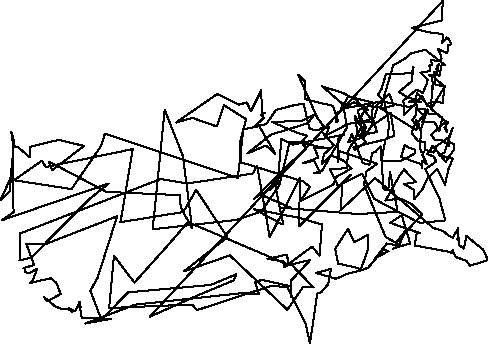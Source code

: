 unitsize(0.001cm);
draw((7810,6053)--(7798,5709));
draw((7798,5709)--(7264,5575));
draw((7264,5575)--(7324,5560));
draw((7324,5560)--(7547,5503));
draw((7547,5503)--(7744,5476));
draw((7744,5476)--(7821,5457));
draw((7821,5457)--(7802,5317));
draw((7802,5317)--(7848,5358));
draw((7848,5358)--(7874,5405));
draw((7874,5405)--(7883,5408));
draw((7883,5408)--(7927,5365));
draw((7927,5365)--(7962,5287));
draw((7962,5287)--(7913,5280));
draw((7913,5280)--(7890,5130));
draw((7890,5130)--(7724,5210));
draw((7724,5210)--(7759,5143));
draw((7759,5143)--(7790,5038));
draw((7790,5038)--(7772,4989));
draw((7772,4989)--(7606,5009));
draw((7606,5009)--(7622,4917));
draw((7622,4917)--(7576,4915));
draw((7576,4915)--(7583,4813));
draw((7583,4813)--(7417,4788));
draw((7417,4788)--(7547,4664));
draw((7547,4664)--(7520,4572));
draw((7520,4572)--(7458,4428));
draw((7458,4428)--(7399,4467));
draw((7399,4467)--(7338,4481));
draw((7338,4481)--(7111,4288));
draw((7111,4288)--(7128,4215));
draw((7128,4215)--(7124,4039));
draw((7124,4039)--(7360,4275));
draw((7360,4275)--(7443,4375));
draw((7443,4375)--(7542,4198));
draw((7542,4198)--(7534,4227));
draw((7534,4227)--(7554,4236));
draw((7554,4236)--(7613,4275));
draw((7613,4275)--(7698,4279));
draw((7698,4279)--(7817,4252));
draw((7817,4252)--(7832,4542));
draw((7832,4542)--(7674,4579));
draw((7674,4579)--(7679,4581));
draw((7679,4581)--(7654,4795));
draw((7654,4795)--(7752,4721));
draw((7752,4721)--(7777,4869));
draw((7777,4869)--(7783,4912));
draw((7783,4912)--(7846,4923));
draw((7846,4923)--(7503,5191));
draw((7503,5191)--(7254,5129));
draw((7254,5129)--(7142,5032));
draw((7142,5032)--(6937,4917));
draw((6937,4917)--(6713,4154));
draw((6713,4154)--(6947,4209));
draw((6947,4209)--(6911,4296));
draw((6911,4296)--(6868,4418));
draw((6868,4418)--(6607,4173));
draw((6607,4173)--(6524,4207));
draw((6524,4207)--(6312,4126));
draw((6312,4126)--(6376,3819));
draw((6376,3819)--(6327,3745));
draw((6327,3745)--(6148,3413));
draw((6148,3413)--(6113,3101));
draw((6113,3101)--(5821,3086));
draw((5821,3086)--(5963,2789));
draw((5963,2789)--(6387,3008));
draw((6387,3008)--(6597,2563));
draw((6597,2563)--(7315,2181));
draw((7315,2181)--(7418,2139));
draw((7418,2139)--(7856,2181));
draw((7856,2181)--(7753,2564));
draw((7753,2564)--(7503,3086));
draw((7503,3086)--(7695,3220));
draw((7695,3220)--(7657,3301));
draw((7657,3301)--(7533,3358));
draw((7533,3358)--(7582,3396));
draw((7582,3396)--(7633,3499));
draw((7633,3499)--(7861,3216));
draw((7861,3216)--(8001,3418));
draw((8001,3418)--(8013,3523));
draw((8013,3523)--(7906,3580));
draw((7906,3580)--(7919,3496));
draw((7919,3496)--(7803,3598));
draw((7803,3598)--(7667,3608));
draw((7667,3608)--(7603,3690));
draw((7603,3690)--(7844,3902));
draw((7844,3902)--(7909,3912));
draw((7909,3912)--(7841,3818));
draw((7841,3818)--(7879,3743));
draw((7879,3743)--(7872,3922));
draw((7872,3922)--(7705,4065));
draw((7705,4065)--(7562,4058));
draw((7562,4058)--(7541,4141));
draw((7541,4141)--(7423,3776));
draw((7423,3776)--(7271,3948));
draw((7271,3948)--(7344,4046));
draw((7344,4046)--(7349,4219));
draw((7349,4219)--(7216,4180));
draw((7216,4180)--(6740,4282));
draw((6740,4282)--(6123,4167));
draw((6123,4167)--(5685,4546));
draw((5685,4546)--(6058,4426));
draw((6058,4426)--(6237,4332));
draw((6237,4332)--(6304,4294));
draw((6304,4294)--(6537,3982));
draw((6537,3982)--(6602,3920));
draw((6602,3920)--(6426,3656));
draw((6426,3656)--(6140,3558));
draw((6140,3558)--(6207,3700));
draw((6207,3700)--(6360,3301));
draw((6360,3301)--(6402,3190));
draw((6402,3190)--(6518,3165));
draw((6518,3165)--(6570,3371));
draw((6570,3371)--(6623,3389));
draw((6623,3389)--(6713,3488));
draw((6713,3488)--(6766,2732));
draw((6766,2732)--(6848,2712));
draw((6848,2712)--(6881,3029));
draw((6881,3029)--(7015,2333));
draw((7015,2333)--(6686,2312));
draw((6686,2312)--(6307,2295));
draw((6307,2295)--(4973,2406));
draw((4973,2406)--(5117,2409));
draw((5117,2409)--(4584,2643));
draw((4584,2643)--(4476,2555));
draw((4476,2555)--(5400,3461));
draw((5400,3461)--(5315,3557));
draw((5315,3557)--(5417,3673));
draw((5417,3673)--(5207,3742));
draw((5207,3742)--(4806,3914));
draw((4806,3914)--(5336,3943));
draw((5336,3943)--(5543,4042));
draw((5543,4042)--(5427,3894));
draw((5427,3894)--(4780,3694));
draw((4780,3694)--(4364,3362));
draw((4364,3362)--(4694,3502));
draw((4694,3502)--(4857,3359));
draw((4857,3359)--(4574,3843));
draw((4574,3843)--(4293,3788));
draw((4293,3788)--(4196,2929));
draw((4196,2929)--(1851,3710));
draw((1851,3710)--(1784,3494));
draw((1784,3494)--(1263,2734));
draw((1263,2734)--(174,2901));
draw((174,2901)--(10,2537));
draw((10,2537)--(178,2702));
draw((178,2702)--(197,3021));
draw((197,3021)--(250,3578));
draw((250,3578)--(199,3743));
draw((199,3743)--(236,3494));
draw((236,3494)--(317,3476));
draw((317,3476)--(525,3297));
draw((525,3297)--(536,3481));
draw((536,3481)--(952,3583));
draw((952,3583)--(1047,3602));
draw((1047,3602)--(1482,3494));
draw((1482,3494)--(920,3065));
draw((920,3065)--(863,3219));
draw((863,3219)--(1882,2684));
draw((1882,2684)--(3174,2627));
draw((3174,2627)--(3189,2411));
draw((3189,2411)--(3390,2043));
draw((3390,2043)--(3229,3312));
draw((3229,3312)--(2906,4131));
draw((2906,4131)--(2694,2026));
draw((2694,2026)--(4174,2190));
draw((4174,2190)--(4612,2341));
draw((4612,2341)--(4929,2803));
draw((4929,2803)--(5111,3569));
draw((5111,3569)--(5316,3554));
draw((5316,3554)--(5649,3472));
draw((5649,3472)--(5796,3459));
draw((5796,3459)--(5540,3468));
draw((5540,3468)--(5619,3291));
draw((5619,3291)--(5342,3188));
draw((5342,3188)--(5539,3235));
draw((5539,3235)--(5650,3023));
draw((5650,3023)--(5531,3011));
draw((5531,3011)--(5677,3049));
draw((5677,3049)--(6120,3821));
draw((6120,3821)--(6051,4246));
draw((6051,4246)--(6008,4117));
draw((6008,4117)--(6139,4369));
draw((6139,4369)--(6589,4256));
draw((6589,4256)--(6557,4047));
draw((6557,4047)--(6652,3742));
draw((6652,3742)--(6317,3673));
draw((6317,3673)--(6259,4030));
draw((6259,4030)--(6340,3870));
draw((6340,3870)--(6333,3909));
draw((6333,3909)--(6603,3982));
draw((6603,3982)--(6660,4193));
draw((6660,4193)--(7037,3965));
draw((7037,3965)--(7342,3775));
draw((7342,3775)--(7388,3879));
draw((7388,3879)--(7351,3877));
draw((7351,3877)--(7466,4037));
draw((7466,4037)--(7355,4151));
draw((7355,4151)--(7506,4138));
draw((7506,4138)--(7449,3911));
draw((7449,3911)--(7660,3924));
draw((7660,3924)--(7750,3760));
draw((7750,3760)--(7805,3991));
draw((7805,3991)--(7604,4146));
draw((7604,4146)--(7848,4546));
draw((7848,4546)--(7692,4666));
draw((7692,4666)--(7673,4718));
draw((7673,4718)--(7702,4815));
draw((7702,4815)--(7700,4854));
draw((7700,4854)--(7744,4933));
draw((7744,4933)--(7716,4909));
draw((7716,4909)--(7726,4833));
draw((7726,4833)--(7698,4745));
draw((7698,4745)--(7570,4741));
draw((7570,4741)--(7617,4724));
draw((7617,4724)--(7647,4504));
draw((7647,4504)--(7631,4573));
draw((7631,4573)--(7601,4171));
draw((7601,4171)--(7549,4208));
draw((7549,4208)--(7364,4427));
draw((7364,4427)--(7333,4335));
draw((7333,4335)--(7207,4270));
draw((7207,4270)--(7432,4265));
draw((7432,4265)--(7160,4370));
draw((7160,4370)--(7037,4446));
draw((7037,4446)--(7259,4630));
draw((7259,4630)--(7295,4887));
draw((7295,4887)--(7267,4779));
draw((7267,4779)--(6806,4755));
draw((6806,4755)--(6735,4509));
draw((6735,4509)--(6670,4401));
draw((6670,4401)--(6779,4273));
draw((6779,4273)--(6862,3892));
draw((6862,3892)--(6864,3854));
draw((6864,3854)--(6833,3618));
draw((6833,3618)--(6235,3471));
draw((6235,3471)--(6265,3426));
draw((6265,3426)--(6453,3567));
draw((6453,3567)--(6365,3679));
draw((6365,3679)--(6425,3867));
draw((6425,3867)--(6427,3717));
draw((6427,3717)--(6454,3821));
draw((6454,3821)--(6366,4002));
draw((6366,4002)--(6450,4160));
draw((6450,4160)--(6488,4128));
draw((6488,4128)--(6241,4268));
draw((6241,4268)--(5955,4081));
draw((5955,4081)--(5926,3912));
draw((5926,3912)--(5964,3935));
draw((5964,3935)--(5871,4202));
draw((5871,4202)--(5385,4318));
draw((5385,4318)--(5387,4623));
draw((5387,4623)--(5259,4751));
draw((5259,4751)--(5597,3993));
draw((5597,3993)--(5706,3844));
draw((5706,3844)--(5778,3813));
draw((5778,3813)--(5720,3823));
draw((5720,3823)--(5678,3742));
draw((5678,3742)--(5887,3508));
draw((5887,3508)--(5719,3352));
draw((5719,3352)--(5697,3269));
draw((5697,3269)--(5679,3171));
draw((5679,3171)--(5841,3328));
draw((5841,3328)--(6050,3242));
draw((6050,3242)--(6204,3099));
draw((6204,3099)--(5930,2948));
draw((5930,2948)--(5881,2817));
draw((5881,2817)--(5296,2520));
draw((5296,2520)--(5470,2774));
draw((5470,2774)--(5350,2867));
draw((5350,2867)--(4252,3206));
draw((4252,3206)--(4232,3551));
draw((4232,3551)--(4342,3966));
draw((4342,3966)--(3950,4215));
draw((3950,4215)--(3824,3838));
draw((3824,3838)--(3396,3990));
draw((3396,3990)--(3108,3908));
draw((3108,3908)--(3832,4410));
draw((3832,4410)--(4217,4224));
draw((4217,4224)--(4354,4262));
draw((4354,4262)--(4427,4109));
draw((4427,4109)--(4606,4468));
draw((4606,4468)--(4602,4478));
draw((4602,4478)--(4634,4054));
draw((4634,4054)--(4679,4084));
draw((4679,4084)--(4607,4049));
draw((4607,4049)--(4655,3992));
draw((4655,3992)--(4496,3844));
draw((4496,3844)--(4694,3877));
draw((4694,3877)--(4871,4132));
draw((4871,4132)--(5168,4208));
draw((5168,4208)--(5356,4241));
draw((5356,4241)--(5457,3808));
draw((5457,3808)--(5541,3769));
draw((5541,3769)--(5621,3768));
draw((5621,3768)--(5671,3807));
draw((5671,3807)--(5803,3824));
draw((5803,3824)--(5751,3681));
draw((5751,3681)--(6150,3888));
draw((6150,3888)--(6567,3922));
draw((6567,3922)--(6577,3858));
draw((6577,3858)--(6621,3891));
draw((6621,3891)--(6891,4075));
draw((6891,4075)--(6958,3678));
draw((6958,3678)--(6798,3610));
draw((6798,3610)--(6731,3234));
draw((6731,3234)--(7082,3235));
draw((7082,3235)--(7316,3360));
draw((7316,3360)--(7321,3429));
draw((7321,3429)--(7199,3469));
draw((7199,3469)--(7141,3514));
draw((7141,3514)--(7076,3302));
draw((7076,3302)--(7299,3219));
draw((7299,3219)--(7434,3173));
draw((7434,3173)--(7440,3100));
draw((7440,3100)--(7453,3229));
draw((7453,3229)--(7532,3175));
draw((7532,3175)--(7452,3339));
draw((7452,3339)--(7475,3388));
draw((7475,3388)--(7422,3390));
draw((7422,3390)--(7408,3534));
draw((7408,3534)--(7429,3737));
draw((7429,3737)--(7345,3951));
draw((7345,3951)--(7262,3725));
draw((7262,3725)--(7331,3634));
draw((7331,3634)--(7370,3588));
draw((7370,3588)--(7492,3560));
draw((7492,3560)--(7494,3430));
draw((7494,3430)--(7654,3377));
draw((7654,3377)--(7696,3486));
draw((7696,3486)--(7922,3655));
draw((7922,3655)--(7988,3820));
draw((7988,3820)--(7838,3375));
draw((7838,3375)--(7747,3329));
draw((7747,3329)--(7989,3271));
draw((7989,3271)--(7909,3080));
draw((7909,3080)--(7851,2809));
draw((7851,2809)--(7715,3086));
draw((7715,3086)--(7543,2929));
draw((7543,2929)--(7458,2741));
draw((7458,2741)--(7304,2550));
draw((7304,2550)--(7309,2717));
draw((7309,2717)--(7125,2823));
draw((7125,2823)--(7346,2858));
draw((7346,2858)--(7238,2957));
draw((7238,2957)--(7131,3081));
draw((7131,3081)--(7055,2981));
draw((7055,2981)--(6800,2532));
draw((6800,2532)--(7049,2570));
draw((7049,2570)--(7267,2466));
draw((7267,2466)--(7351,2376));
draw((7351,2376)--(7448,2291));
draw((7448,2291)--(7004,1805));
draw((7004,1805)--(7152,2000));
draw((7152,2000)--(7046,1757));
draw((7046,1757)--(6803,1886));
draw((6803,1886)--(6547,2506));
draw((6547,2506)--(6422,2820));
draw((6422,2820)--(6468,3050));
draw((6468,3050)--(6656,3181));
draw((6656,3181)--(5987,3402));
draw((5987,3402)--(5960,3207));
draw((5960,3207)--(5965,3624));
draw((5965,3624)--(6069,3695));
draw((6069,3695)--(5160,3517));
draw((5160,3517)--(4965,3622));
draw((4965,3622)--(4898,2840));
draw((4898,2840)--(4763,2720));
draw((4763,2720)--(4831,2917));
draw((4831,2917)--(4996,2115));
draw((4996,2115)--(4959,2123));
draw((4959,2123)--(4488,2378));
draw((4488,2378)--(5260,2230));
draw((5260,2230)--(5681,2109));
draw((5681,2109)--(5637,1558));
draw((5637,1558)--(5506,1719));
draw((5506,1719)--(5114,1430));
draw((5114,1430)--(5532,998));
draw((5532,998)--(5344,1003));
draw((5344,1003)--(5070,605));
draw((5070,605)--(4056,1564));
draw((4056,1564)--(3245,1281));
draw((3245,1281)--(4012,1886));
draw((4012,1886)--(3461,2718));
draw((3461,2718)--(3233,2329));
draw((3233,2329)--(2126,2150));
draw((2126,2150)--(2342,3439));
draw((2342,3439)--(806,3123));
draw((806,3123)--(741,3235));
draw((741,3235)--(141,2814));
draw((141,2814)--(218,3031));
draw((218,3031)--(226,3415));
draw((226,3415)--(240,2327));
draw((240,2327)--(36,2185));
draw((36,2185)--(1918,2832));
draw((1918,2832)--(1575,2555));
draw((1575,2555)--(552,1526));
draw((552,1526)--(345,1476));
draw((345,1476)--(354,1950));
draw((354,1950)--(2835,2912));
draw((2835,2912)--(3307,2833));
draw((3307,2833)--(4458,3007));
draw((4458,3007)--(4537,3143));
draw((4537,3143)--(4759,1883));
draw((4759,1883)--(5291,2929));
draw((5291,2929)--(5277,2078));
draw((5277,2078)--(6190,2985));
draw((6190,2985)--(6044,2848));
draw((6044,2848)--(6007,2359));
draw((6007,2359)--(6617,2928));
draw((6617,2928)--(7104,2510));
draw((7104,2510)--(7643,2048));
draw((7643,2048)--(7822,1992));
draw((7822,1992)--(7905,1921));
draw((7905,1921)--(7989,1876));
draw((7989,1876)--(8080,2039));
draw((8080,2039)--(8080,1835));
draw((8080,1835)--(8063,1860));
draw((8063,1860)--(8101,1876));
draw((8101,1876)--(8098,1746));
draw((8098,1746)--(8184,1685));
draw((8184,1685)--(8229,1905));
draw((8229,1905)--(8525,1664));
draw((8525,1664)--(8594,1510));
draw((8594,1510)--(8605,1479));
draw((8605,1479)--(8292,1383));
draw((8292,1383)--(8228,1471));
draw((8228,1471)--(8038,1535));
draw((8038,1535)--(7985,1657));
draw((7985,1657)--(7973,1606));
draw((7973,1606)--(7926,1627));
draw((7926,1627)--(7314,1739));
draw((7314,1739)--(7352,1952));
draw((7352,1952)--(7416,1953));
draw((7416,1953)--(6885,2138));
draw((6885,2138)--(7087,2274));
draw((7087,2274)--(7240,1762));
draw((7240,1762)--(7218,1773));
draw((7218,1773)--(6932,1683));
draw((6932,1683)--(7035,1733));
draw((7035,1733)--(6826,1774));
draw((6826,1774)--(6621,1513));
draw((6621,1513)--(6765,1663));
draw((6765,1663)--(6854,1640));
draw((6854,1640)--(6651,1534));
draw((6651,1534)--(6494,1347));
draw((6494,1347)--(6379,1302));
draw((6379,1302)--(6378,1314));
draw((6378,1314)--(6258,1354));
draw((6258,1354)--(5964,1421));
draw((5964,1421)--(5914,1682));
draw((5914,1682)--(6139,2032));
draw((6139,2032)--(6252,1795));
draw((6252,1795)--(6493,1931));
draw((6493,1931)--(6496,1678));
draw((6496,1678)--(6359,1298));
draw((6359,1298)--(6136,1243));
draw((6136,1243)--(5930,1151));
draw((5930,1151)--(5571,1255));
draw((5571,1255)--(5840,1325));
draw((5840,1325)--(5788,1053));
draw((5788,1053)--(5666,914));
draw((5666,914)--(5596,892));
draw((5596,892)--(5469,10));
draw((5469,10)--(5393,355));
draw((5393,355)--(5069,998));
draw((5069,998)--(4805,1033));
draw((4805,1033)--(3477,599));
draw((3477,599)--(3390,698));
draw((3390,698)--(1926,636));
draw((1926,636)--(2011,1558));
draw((2011,1558)--(2372,1084));
draw((2372,1084)--(2908,1681));
draw((2908,1681)--(3319,2151));
draw((3319,2151)--(5098,1394));
draw((5098,1394)--(5060,1577));
draw((5060,1577)--(4719,1504));
draw((4719,1504)--(5005,1458));
draw((5005,1458)--(5010,1351));
draw((5010,1351)--(5068,1390));
draw((5068,1390)--(5472,1482));
draw((5472,1482)--(5139,1124));
draw((5139,1124)--(5136,825));
draw((5136,825)--(5140,1018));
draw((5140,1018)--(4619,1132));
draw((4619,1132)--(4500,1093));
draw((4500,1093)--(4569,886));
draw((4569,886)--(4244,896));
draw((4244,896)--(2384,695));
draw((2384,695)--(1503,362));
draw((1503,362)--(1961,445));
draw((1961,445)--(1443,459));
draw((1443,459)--(1415,628));
draw((1415,628)--(1422,658));
draw((1422,658)--(1406,750));
draw((1406,750)--(1361,637));
draw((1361,637)--(1322,580));
draw((1322,580)--(1213,633));
draw((1213,633)--(1212,603));
draw((1212,603)--(1249,600));
draw((1249,600)--(1253,580));
draw((1253,580)--(1276,559));
draw((1276,559)--(1254,617));
draw((1254,617)--(1082,625));
draw((1082,625)--(982,659));
draw((982,659)--(783,825));
draw((783,825)--(834,757));
draw((834,757)--(1072,883));
draw((1072,883)--(993,1084));
draw((993,1084)--(893,1161));
draw((893,1161)--(527,1077));
draw((527,1077)--(572,1108));
draw((572,1108)--(659,1331));
draw((659,1331)--(513,1247));
draw((513,1247)--(489,1254));
draw((489,1254)--(478,1256));
draw((478,1256)--(450,1274));
draw((450,1274)--(437,1344));
draw((437,1344)--(413,1338));
draw((413,1338)--(602,1395));
draw((602,1395)--(464,1773));
draw((464,1773)--(809,1766));
draw((809,1766)--(2067,2254));
draw((2067,2254)--(1721,1165));
draw((1721,1165)--(1595,942));
draw((1595,942)--(1790,429));
draw((1790,429)--(2260,913));
draw((2260,913)--(3719,1043));
draw((3719,1043)--(4170,1232));
draw((4170,1232)--(4125,1125));
draw((4125,1125)--(3499,863));
draw((3499,863)--(2647,485));
draw((2647,485)--(7810,6053));
